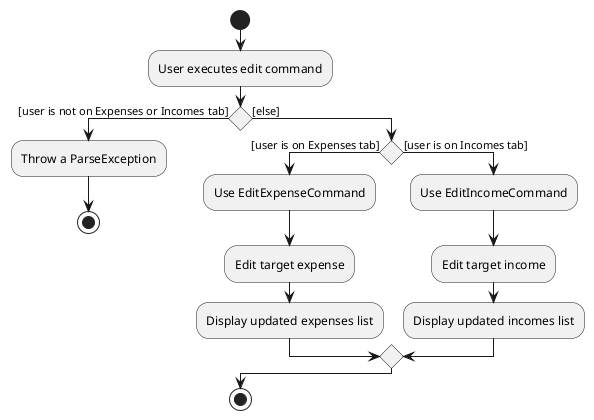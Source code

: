 @startuml
start
:User executes edit command;

if () then ([user is not on Expenses or Incomes tab])
    :Throw a ParseException;
    stop
else ([else])
    if () then ([user is on Expenses tab])
        :Use EditExpenseCommand;
        :Edit target expense;
        :Display updated expenses list;
    else ([user is on Incomes tab])
        :Use EditIncomeCommand;
        :Edit target income;
        :Display updated incomes list;
    endif
endif

stop
@enduml

